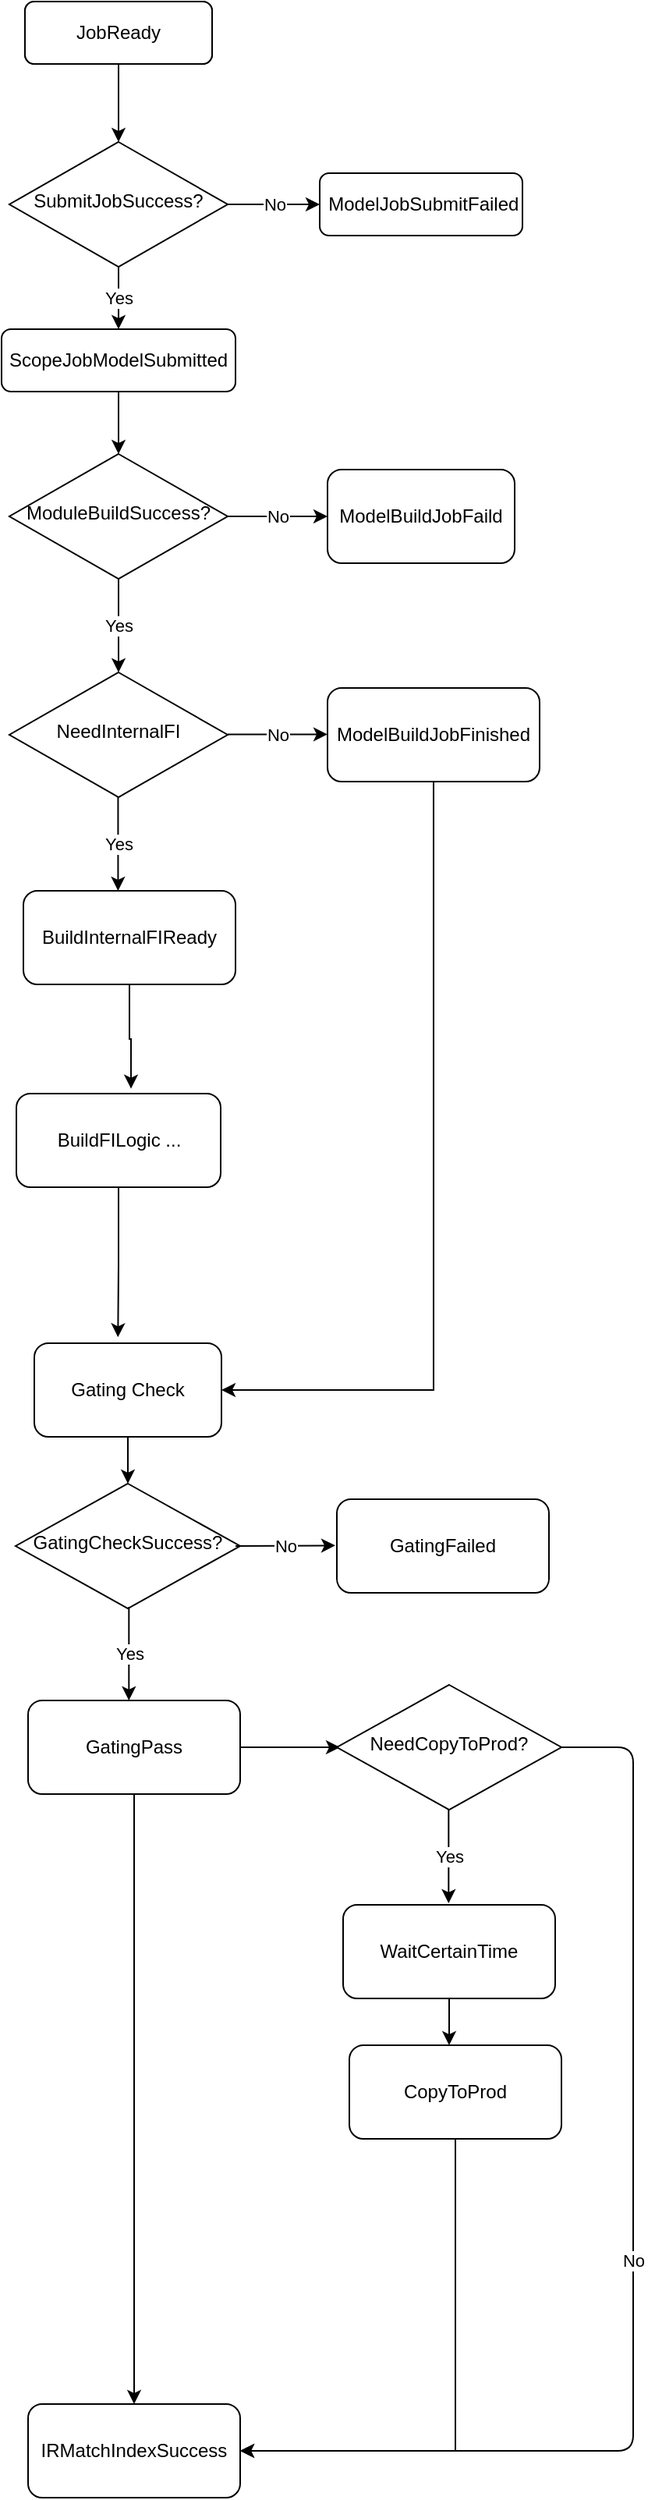 <mxfile version="14.1.8" type="github">
  <diagram id="C5RBs43oDa-KdzZeNtuy" name="Page-1">
    <mxGraphModel dx="1173" dy="735" grid="1" gridSize="10" guides="1" tooltips="1" connect="1" arrows="1" fold="1" page="1" pageScale="1" pageWidth="827" pageHeight="1169" math="0" shadow="0">
      <root>
        <mxCell id="WIyWlLk6GJQsqaUBKTNV-0" />
        <mxCell id="WIyWlLk6GJQsqaUBKTNV-1" parent="WIyWlLk6GJQsqaUBKTNV-0" />
        <mxCell id="WIyWlLk6GJQsqaUBKTNV-3" value="JobReady" style="rounded=1;whiteSpace=wrap;html=1;fontSize=12;glass=0;strokeWidth=1;shadow=0;" parent="WIyWlLk6GJQsqaUBKTNV-1" vertex="1">
          <mxGeometry x="160" y="80" width="120" height="40" as="geometry" />
        </mxCell>
        <mxCell id="WIyWlLk6GJQsqaUBKTNV-6" value="SubmitJobSuccess?" style="rhombus;whiteSpace=wrap;html=1;shadow=0;fontFamily=Helvetica;fontSize=12;align=center;strokeWidth=1;spacing=6;spacingTop=-4;" parent="WIyWlLk6GJQsqaUBKTNV-1" vertex="1">
          <mxGeometry x="150" y="170" width="140" height="80" as="geometry" />
        </mxCell>
        <mxCell id="KJFF0_ZiscU5DcXsJ_4G-0" value="&lt;div&gt;&amp;nbsp; &amp;nbsp; &amp;nbsp; &amp;nbsp; &amp;nbsp; &amp;nbsp; &amp;nbsp; &amp;nbsp; &amp;nbsp; &amp;nbsp; &amp;nbsp;ModelJobSubmitFailed&lt;/div&gt;&lt;div&gt;&lt;br&gt;&lt;/div&gt;" style="rounded=1;whiteSpace=wrap;html=1;fontSize=12;glass=0;strokeWidth=1;shadow=0;" vertex="1" parent="WIyWlLk6GJQsqaUBKTNV-1">
          <mxGeometry x="349" y="190" width="130" height="40" as="geometry" />
        </mxCell>
        <mxCell id="KJFF0_ZiscU5DcXsJ_4G-3" style="edgeStyle=orthogonalEdgeStyle;rounded=0;orthogonalLoop=1;jettySize=auto;html=1;exitX=0.5;exitY=1;exitDx=0;exitDy=0;entryX=0.5;entryY=0;entryDx=0;entryDy=0;" edge="1" parent="WIyWlLk6GJQsqaUBKTNV-1" source="KJFF0_ZiscU5DcXsJ_4G-1" target="KJFF0_ZiscU5DcXsJ_4G-2">
          <mxGeometry relative="1" as="geometry" />
        </mxCell>
        <mxCell id="KJFF0_ZiscU5DcXsJ_4G-1" value="&lt;div&gt;ScopeJobModelSubmitted&lt;br&gt;&lt;/div&gt;" style="rounded=1;whiteSpace=wrap;html=1;fontSize=12;glass=0;strokeWidth=1;shadow=0;" vertex="1" parent="WIyWlLk6GJQsqaUBKTNV-1">
          <mxGeometry x="145" y="290" width="150" height="40" as="geometry" />
        </mxCell>
        <mxCell id="KJFF0_ZiscU5DcXsJ_4G-2" value="ModuleBuildSuccess?" style="rhombus;whiteSpace=wrap;html=1;shadow=0;fontFamily=Helvetica;fontSize=12;align=center;strokeWidth=1;spacing=6;spacingTop=-4;" vertex="1" parent="WIyWlLk6GJQsqaUBKTNV-1">
          <mxGeometry x="150" y="370" width="140" height="80" as="geometry" />
        </mxCell>
        <mxCell id="KJFF0_ZiscU5DcXsJ_4G-5" value="ModelBuildJobFaild" style="rounded=1;whiteSpace=wrap;html=1;" vertex="1" parent="WIyWlLk6GJQsqaUBKTNV-1">
          <mxGeometry x="354" y="380" width="120" height="60" as="geometry" />
        </mxCell>
        <mxCell id="KJFF0_ZiscU5DcXsJ_4G-8" value="" style="endArrow=classic;html=1;exitX=0.5;exitY=1;exitDx=0;exitDy=0;entryX=0.5;entryY=0;entryDx=0;entryDy=0;" edge="1" parent="WIyWlLk6GJQsqaUBKTNV-1" source="KJFF0_ZiscU5DcXsJ_4G-2">
          <mxGeometry relative="1" as="geometry">
            <mxPoint x="270" y="480" as="sourcePoint" />
            <mxPoint x="220" y="510" as="targetPoint" />
          </mxGeometry>
        </mxCell>
        <mxCell id="KJFF0_ZiscU5DcXsJ_4G-9" value="Yes" style="edgeLabel;resizable=0;html=1;align=center;verticalAlign=middle;" connectable="0" vertex="1" parent="KJFF0_ZiscU5DcXsJ_4G-8">
          <mxGeometry relative="1" as="geometry" />
        </mxCell>
        <mxCell id="KJFF0_ZiscU5DcXsJ_4G-11" value="" style="endArrow=classic;html=1;exitX=0.5;exitY=1;exitDx=0;exitDy=0;entryX=0.5;entryY=0;entryDx=0;entryDy=0;" edge="1" parent="WIyWlLk6GJQsqaUBKTNV-1" source="WIyWlLk6GJQsqaUBKTNV-6" target="KJFF0_ZiscU5DcXsJ_4G-1">
          <mxGeometry relative="1" as="geometry">
            <mxPoint x="340" y="262.5" as="sourcePoint" />
            <mxPoint x="340" y="357.5" as="targetPoint" />
          </mxGeometry>
        </mxCell>
        <mxCell id="KJFF0_ZiscU5DcXsJ_4G-12" value="Yes" style="edgeLabel;resizable=0;html=1;align=center;verticalAlign=middle;" connectable="0" vertex="1" parent="KJFF0_ZiscU5DcXsJ_4G-11">
          <mxGeometry relative="1" as="geometry" />
        </mxCell>
        <mxCell id="KJFF0_ZiscU5DcXsJ_4G-14" value="" style="endArrow=classic;html=1;exitX=1;exitY=0.5;exitDx=0;exitDy=0;entryX=0;entryY=0.5;entryDx=0;entryDy=0;" edge="1" parent="WIyWlLk6GJQsqaUBKTNV-1" source="WIyWlLk6GJQsqaUBKTNV-6" target="KJFF0_ZiscU5DcXsJ_4G-0">
          <mxGeometry relative="1" as="geometry">
            <mxPoint x="295" y="210" as="sourcePoint" />
            <mxPoint x="295" y="305" as="targetPoint" />
          </mxGeometry>
        </mxCell>
        <mxCell id="KJFF0_ZiscU5DcXsJ_4G-15" value="No" style="edgeLabel;resizable=0;html=1;align=center;verticalAlign=middle;" connectable="0" vertex="1" parent="KJFF0_ZiscU5DcXsJ_4G-14">
          <mxGeometry relative="1" as="geometry" />
        </mxCell>
        <mxCell id="KJFF0_ZiscU5DcXsJ_4G-16" value="" style="endArrow=classic;html=1;entryX=0;entryY=0.5;entryDx=0;entryDy=0;" edge="1" parent="WIyWlLk6GJQsqaUBKTNV-1" target="KJFF0_ZiscU5DcXsJ_4G-5">
          <mxGeometry relative="1" as="geometry">
            <mxPoint x="290" y="410" as="sourcePoint" />
            <mxPoint x="349" y="409.76" as="targetPoint" />
          </mxGeometry>
        </mxCell>
        <mxCell id="KJFF0_ZiscU5DcXsJ_4G-17" value="No" style="edgeLabel;resizable=0;html=1;align=center;verticalAlign=middle;" connectable="0" vertex="1" parent="KJFF0_ZiscU5DcXsJ_4G-16">
          <mxGeometry relative="1" as="geometry" />
        </mxCell>
        <mxCell id="KJFF0_ZiscU5DcXsJ_4G-18" value="" style="endArrow=classic;html=1;entryX=0.5;entryY=0;entryDx=0;entryDy=0;" edge="1" parent="WIyWlLk6GJQsqaUBKTNV-1" target="WIyWlLk6GJQsqaUBKTNV-6">
          <mxGeometry width="50" height="50" relative="1" as="geometry">
            <mxPoint x="220" y="120" as="sourcePoint" />
            <mxPoint x="216" y="169" as="targetPoint" />
          </mxGeometry>
        </mxCell>
        <mxCell id="KJFF0_ZiscU5DcXsJ_4G-19" value="JobReady" style="rounded=1;whiteSpace=wrap;html=1;fontSize=12;glass=0;strokeWidth=1;shadow=0;" vertex="1" parent="WIyWlLk6GJQsqaUBKTNV-1">
          <mxGeometry x="160" y="80" width="120" height="40" as="geometry" />
        </mxCell>
        <mxCell id="KJFF0_ZiscU5DcXsJ_4G-20" value="NeedInternalFI" style="rhombus;whiteSpace=wrap;html=1;shadow=0;fontFamily=Helvetica;fontSize=12;align=center;strokeWidth=1;spacing=6;spacingTop=-4;" vertex="1" parent="WIyWlLk6GJQsqaUBKTNV-1">
          <mxGeometry x="150" y="510" width="140" height="80" as="geometry" />
        </mxCell>
        <mxCell id="KJFF0_ZiscU5DcXsJ_4G-21" value="" style="endArrow=classic;html=1;entryX=0;entryY=0.5;entryDx=0;entryDy=0;" edge="1" parent="WIyWlLk6GJQsqaUBKTNV-1">
          <mxGeometry relative="1" as="geometry">
            <mxPoint x="290" y="549.71" as="sourcePoint" />
            <mxPoint x="354" y="549.71" as="targetPoint" />
          </mxGeometry>
        </mxCell>
        <mxCell id="KJFF0_ZiscU5DcXsJ_4G-22" value="No" style="edgeLabel;resizable=0;html=1;align=center;verticalAlign=middle;" connectable="0" vertex="1" parent="KJFF0_ZiscU5DcXsJ_4G-21">
          <mxGeometry relative="1" as="geometry" />
        </mxCell>
        <mxCell id="KJFF0_ZiscU5DcXsJ_4G-23" value="" style="endArrow=classic;html=1;exitX=0.5;exitY=1;exitDx=0;exitDy=0;entryX=0.5;entryY=0;entryDx=0;entryDy=0;" edge="1" parent="WIyWlLk6GJQsqaUBKTNV-1">
          <mxGeometry relative="1" as="geometry">
            <mxPoint x="219.71" y="590" as="sourcePoint" />
            <mxPoint x="219.71" y="650" as="targetPoint" />
          </mxGeometry>
        </mxCell>
        <mxCell id="KJFF0_ZiscU5DcXsJ_4G-24" value="Yes" style="edgeLabel;resizable=0;html=1;align=center;verticalAlign=middle;" connectable="0" vertex="1" parent="KJFF0_ZiscU5DcXsJ_4G-23">
          <mxGeometry relative="1" as="geometry" />
        </mxCell>
        <mxCell id="KJFF0_ZiscU5DcXsJ_4G-31" style="edgeStyle=orthogonalEdgeStyle;rounded=0;orthogonalLoop=1;jettySize=auto;html=1;entryX=1;entryY=0.5;entryDx=0;entryDy=0;" edge="1" parent="WIyWlLk6GJQsqaUBKTNV-1" source="KJFF0_ZiscU5DcXsJ_4G-25" target="KJFF0_ZiscU5DcXsJ_4G-30">
          <mxGeometry relative="1" as="geometry">
            <Array as="points">
              <mxPoint x="422" y="970" />
            </Array>
          </mxGeometry>
        </mxCell>
        <mxCell id="KJFF0_ZiscU5DcXsJ_4G-25" value="ModelBuildJobFinished" style="rounded=1;whiteSpace=wrap;html=1;" vertex="1" parent="WIyWlLk6GJQsqaUBKTNV-1">
          <mxGeometry x="354" y="520" width="136" height="60" as="geometry" />
        </mxCell>
        <mxCell id="KJFF0_ZiscU5DcXsJ_4G-29" style="edgeStyle=orthogonalEdgeStyle;rounded=0;orthogonalLoop=1;jettySize=auto;html=1;entryX=0.561;entryY=-0.053;entryDx=0;entryDy=0;entryPerimeter=0;" edge="1" parent="WIyWlLk6GJQsqaUBKTNV-1" source="KJFF0_ZiscU5DcXsJ_4G-26" target="KJFF0_ZiscU5DcXsJ_4G-27">
          <mxGeometry relative="1" as="geometry" />
        </mxCell>
        <mxCell id="KJFF0_ZiscU5DcXsJ_4G-26" value="BuildInternalFIReady" style="rounded=1;whiteSpace=wrap;html=1;" vertex="1" parent="WIyWlLk6GJQsqaUBKTNV-1">
          <mxGeometry x="159" y="650" width="136" height="60" as="geometry" />
        </mxCell>
        <mxCell id="KJFF0_ZiscU5DcXsJ_4G-32" style="edgeStyle=orthogonalEdgeStyle;rounded=0;orthogonalLoop=1;jettySize=auto;html=1;entryX=0.447;entryY=-0.064;entryDx=0;entryDy=0;entryPerimeter=0;" edge="1" parent="WIyWlLk6GJQsqaUBKTNV-1" source="KJFF0_ZiscU5DcXsJ_4G-27" target="KJFF0_ZiscU5DcXsJ_4G-30">
          <mxGeometry relative="1" as="geometry" />
        </mxCell>
        <mxCell id="KJFF0_ZiscU5DcXsJ_4G-27" value="BuildFILogic ..." style="rounded=1;whiteSpace=wrap;html=1;" vertex="1" parent="WIyWlLk6GJQsqaUBKTNV-1">
          <mxGeometry x="154.5" y="780" width="131" height="60" as="geometry" />
        </mxCell>
        <mxCell id="KJFF0_ZiscU5DcXsJ_4G-34" style="edgeStyle=orthogonalEdgeStyle;rounded=0;orthogonalLoop=1;jettySize=auto;html=1;" edge="1" parent="WIyWlLk6GJQsqaUBKTNV-1" source="KJFF0_ZiscU5DcXsJ_4G-30" target="KJFF0_ZiscU5DcXsJ_4G-33">
          <mxGeometry relative="1" as="geometry" />
        </mxCell>
        <mxCell id="KJFF0_ZiscU5DcXsJ_4G-30" value="Gating Check" style="rounded=1;whiteSpace=wrap;html=1;" vertex="1" parent="WIyWlLk6GJQsqaUBKTNV-1">
          <mxGeometry x="166" y="940" width="120" height="60" as="geometry" />
        </mxCell>
        <mxCell id="KJFF0_ZiscU5DcXsJ_4G-33" value="GatingCheckSuccess?" style="rhombus;whiteSpace=wrap;html=1;shadow=0;fontFamily=Helvetica;fontSize=12;align=center;strokeWidth=1;spacing=6;spacingTop=-4;" vertex="1" parent="WIyWlLk6GJQsqaUBKTNV-1">
          <mxGeometry x="154" y="1030" width="144" height="80" as="geometry" />
        </mxCell>
        <mxCell id="KJFF0_ZiscU5DcXsJ_4G-35" value="" style="endArrow=classic;html=1;entryX=0;entryY=0.5;entryDx=0;entryDy=0;" edge="1" parent="WIyWlLk6GJQsqaUBKTNV-1">
          <mxGeometry relative="1" as="geometry">
            <mxPoint x="295" y="1070" as="sourcePoint" />
            <mxPoint x="359" y="1069.66" as="targetPoint" />
          </mxGeometry>
        </mxCell>
        <mxCell id="KJFF0_ZiscU5DcXsJ_4G-36" value="No" style="edgeLabel;resizable=0;html=1;align=center;verticalAlign=middle;" connectable="0" vertex="1" parent="KJFF0_ZiscU5DcXsJ_4G-35">
          <mxGeometry relative="1" as="geometry" />
        </mxCell>
        <mxCell id="KJFF0_ZiscU5DcXsJ_4G-37" value="" style="endArrow=classic;html=1;exitX=0.5;exitY=1;exitDx=0;exitDy=0;entryX=0.5;entryY=0;entryDx=0;entryDy=0;" edge="1" parent="WIyWlLk6GJQsqaUBKTNV-1">
          <mxGeometry relative="1" as="geometry">
            <mxPoint x="226.66" y="1109" as="sourcePoint" />
            <mxPoint x="226.66" y="1169" as="targetPoint" />
          </mxGeometry>
        </mxCell>
        <mxCell id="KJFF0_ZiscU5DcXsJ_4G-38" value="Yes" style="edgeLabel;resizable=0;html=1;align=center;verticalAlign=middle;" connectable="0" vertex="1" parent="KJFF0_ZiscU5DcXsJ_4G-37">
          <mxGeometry relative="1" as="geometry" />
        </mxCell>
        <mxCell id="KJFF0_ZiscU5DcXsJ_4G-39" value="GatingFailed" style="rounded=1;whiteSpace=wrap;html=1;" vertex="1" parent="WIyWlLk6GJQsqaUBKTNV-1">
          <mxGeometry x="360" y="1040" width="136" height="60" as="geometry" />
        </mxCell>
        <mxCell id="KJFF0_ZiscU5DcXsJ_4G-42" style="edgeStyle=orthogonalEdgeStyle;rounded=0;orthogonalLoop=1;jettySize=auto;html=1;entryX=0.5;entryY=0;entryDx=0;entryDy=0;" edge="1" parent="WIyWlLk6GJQsqaUBKTNV-1" source="KJFF0_ZiscU5DcXsJ_4G-40" target="KJFF0_ZiscU5DcXsJ_4G-41">
          <mxGeometry relative="1" as="geometry" />
        </mxCell>
        <mxCell id="KJFF0_ZiscU5DcXsJ_4G-44" style="edgeStyle=orthogonalEdgeStyle;rounded=0;orthogonalLoop=1;jettySize=auto;html=1;exitX=1;exitY=0.5;exitDx=0;exitDy=0;entryX=0;entryY=0.5;entryDx=0;entryDy=0;" edge="1" parent="WIyWlLk6GJQsqaUBKTNV-1" source="KJFF0_ZiscU5DcXsJ_4G-40">
          <mxGeometry relative="1" as="geometry">
            <mxPoint x="362" y="1199.0" as="targetPoint" />
          </mxGeometry>
        </mxCell>
        <mxCell id="KJFF0_ZiscU5DcXsJ_4G-40" value="GatingPass" style="rounded=1;whiteSpace=wrap;html=1;" vertex="1" parent="WIyWlLk6GJQsqaUBKTNV-1">
          <mxGeometry x="162" y="1169" width="136" height="60" as="geometry" />
        </mxCell>
        <mxCell id="KJFF0_ZiscU5DcXsJ_4G-41" value="IRMatchIndexSuccess" style="rounded=1;whiteSpace=wrap;html=1;" vertex="1" parent="WIyWlLk6GJQsqaUBKTNV-1">
          <mxGeometry x="162" y="1620" width="136" height="60" as="geometry" />
        </mxCell>
        <mxCell id="KJFF0_ZiscU5DcXsJ_4G-49" value="NeedCopyToProd?" style="rhombus;whiteSpace=wrap;html=1;shadow=0;fontFamily=Helvetica;fontSize=12;align=center;strokeWidth=1;spacing=6;spacingTop=-4;" vertex="1" parent="WIyWlLk6GJQsqaUBKTNV-1">
          <mxGeometry x="360" y="1159" width="144" height="80" as="geometry" />
        </mxCell>
        <mxCell id="KJFF0_ZiscU5DcXsJ_4G-50" value="" style="endArrow=classic;html=1;exitX=0.5;exitY=1;exitDx=0;exitDy=0;entryX=0.5;entryY=0;entryDx=0;entryDy=0;" edge="1" parent="WIyWlLk6GJQsqaUBKTNV-1">
          <mxGeometry relative="1" as="geometry">
            <mxPoint x="431.66" y="1239.0" as="sourcePoint" />
            <mxPoint x="431.66" y="1299.0" as="targetPoint" />
          </mxGeometry>
        </mxCell>
        <mxCell id="KJFF0_ZiscU5DcXsJ_4G-51" value="Yes" style="edgeLabel;resizable=0;html=1;align=center;verticalAlign=middle;" connectable="0" vertex="1" parent="KJFF0_ZiscU5DcXsJ_4G-50">
          <mxGeometry relative="1" as="geometry" />
        </mxCell>
        <mxCell id="KJFF0_ZiscU5DcXsJ_4G-58" style="edgeStyle=orthogonalEdgeStyle;rounded=0;orthogonalLoop=1;jettySize=auto;html=1;exitX=0.5;exitY=1;exitDx=0;exitDy=0;entryX=0.5;entryY=0;entryDx=0;entryDy=0;" edge="1" parent="WIyWlLk6GJQsqaUBKTNV-1" source="KJFF0_ZiscU5DcXsJ_4G-56">
          <mxGeometry relative="1" as="geometry">
            <mxPoint x="432" y="1390" as="targetPoint" />
          </mxGeometry>
        </mxCell>
        <mxCell id="KJFF0_ZiscU5DcXsJ_4G-56" value="WaitCertainTime" style="rounded=1;whiteSpace=wrap;html=1;" vertex="1" parent="WIyWlLk6GJQsqaUBKTNV-1">
          <mxGeometry x="364" y="1300" width="136" height="60" as="geometry" />
        </mxCell>
        <mxCell id="KJFF0_ZiscU5DcXsJ_4G-60" style="edgeStyle=orthogonalEdgeStyle;rounded=0;orthogonalLoop=1;jettySize=auto;html=1;entryX=1;entryY=0.5;entryDx=0;entryDy=0;" edge="1" parent="WIyWlLk6GJQsqaUBKTNV-1" source="KJFF0_ZiscU5DcXsJ_4G-59" target="KJFF0_ZiscU5DcXsJ_4G-41">
          <mxGeometry relative="1" as="geometry">
            <Array as="points">
              <mxPoint x="436" y="1650" />
            </Array>
          </mxGeometry>
        </mxCell>
        <mxCell id="KJFF0_ZiscU5DcXsJ_4G-59" value="CopyToProd" style="rounded=1;whiteSpace=wrap;html=1;" vertex="1" parent="WIyWlLk6GJQsqaUBKTNV-1">
          <mxGeometry x="368" y="1390" width="136" height="60" as="geometry" />
        </mxCell>
        <mxCell id="KJFF0_ZiscU5DcXsJ_4G-61" value="" style="endArrow=classic;html=1;entryX=1;entryY=0.5;entryDx=0;entryDy=0;exitX=1;exitY=0.5;exitDx=0;exitDy=0;" edge="1" parent="WIyWlLk6GJQsqaUBKTNV-1" source="KJFF0_ZiscU5DcXsJ_4G-49" target="KJFF0_ZiscU5DcXsJ_4G-41">
          <mxGeometry relative="1" as="geometry">
            <mxPoint x="496" y="1070" as="sourcePoint" />
            <mxPoint x="596" y="1069.66" as="targetPoint" />
            <Array as="points">
              <mxPoint x="550" y="1199" />
              <mxPoint x="550" y="1650" />
            </Array>
          </mxGeometry>
        </mxCell>
        <mxCell id="KJFF0_ZiscU5DcXsJ_4G-62" value="No" style="edgeLabel;resizable=0;html=1;align=center;verticalAlign=middle;" connectable="0" vertex="1" parent="KJFF0_ZiscU5DcXsJ_4G-61">
          <mxGeometry relative="1" as="geometry" />
        </mxCell>
      </root>
    </mxGraphModel>
  </diagram>
</mxfile>
